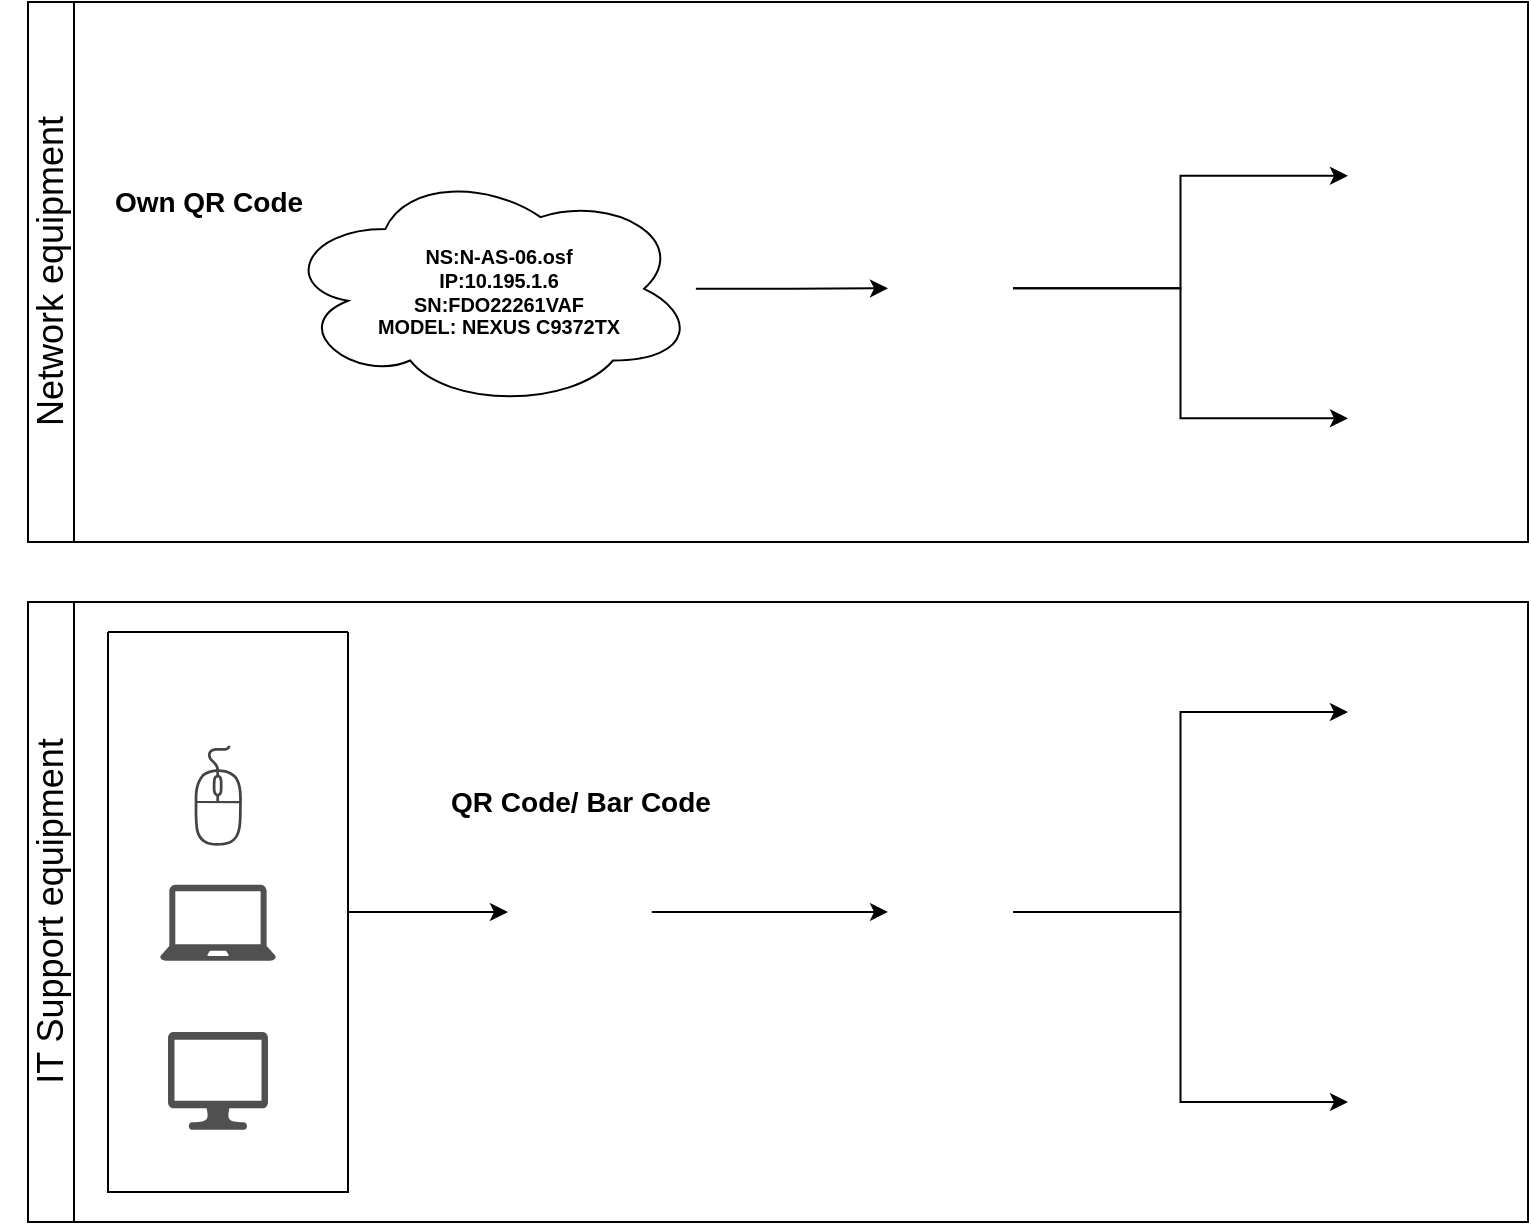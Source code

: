 <mxfile version="26.0.11">
  <diagram name="Page-1" id="aKcMdADWbk3QjUy3d-Sn">
    <mxGraphModel dx="1973" dy="661" grid="1" gridSize="10" guides="1" tooltips="1" connect="1" arrows="1" fold="1" page="1" pageScale="1" pageWidth="850" pageHeight="1100" math="0" shadow="0">
      <root>
        <mxCell id="0" />
        <mxCell id="1" parent="0" />
        <mxCell id="WQsHmFni7As7GpzmZdh4-21" value="&lt;h2&gt;&lt;span style=&quot;font-weight: 400; text-wrap-mode: nowrap;&quot;&gt;Network equipment&lt;/span&gt;&lt;/h2&gt;" style="swimlane;horizontal=0;whiteSpace=wrap;html=1;" vertex="1" parent="1">
          <mxGeometry x="-60" y="20" width="750" height="270" as="geometry" />
        </mxCell>
        <mxCell id="WQsHmFni7As7GpzmZdh4-3" value="" style="shape=image;html=1;verticalAlign=top;verticalLabelPosition=bottom;labelBackgroundColor=#ffffff;imageAspect=0;aspect=fixed;image=https://cdn0.iconfinder.com/data/icons/business-collection-2027/60/barcode-1-128.png" vertex="1" parent="WQsHmFni7As7GpzmZdh4-21">
          <mxGeometry x="54.06" y="111.88" width="71.87" height="71.87" as="geometry" />
        </mxCell>
        <mxCell id="WQsHmFni7As7GpzmZdh4-22" value="&lt;h4&gt;&lt;font style=&quot;font-size: 14px;&quot;&gt;Own QR Code&lt;/font&gt;&lt;/h4&gt;" style="text;html=1;align=center;verticalAlign=middle;resizable=0;points=[];autosize=1;strokeColor=none;fillColor=none;" vertex="1" parent="WQsHmFni7As7GpzmZdh4-21">
          <mxGeometry x="29.99" y="70" width="120" height="60" as="geometry" />
        </mxCell>
        <mxCell id="WQsHmFni7As7GpzmZdh4-17" value="" style="shape=image;html=1;verticalAlign=top;verticalLabelPosition=bottom;labelBackgroundColor=#ffffff;imageAspect=0;aspect=fixed;image=https://cdn0.iconfinder.com/data/icons/phosphor-fill-vol-3/256/microsoft-excel-logo-fill-128.png" vertex="1" parent="WQsHmFni7As7GpzmZdh4-21">
          <mxGeometry x="660" y="178.13" width="60" height="60" as="geometry" />
        </mxCell>
        <mxCell id="WQsHmFni7As7GpzmZdh4-12" value="" style="shape=image;html=1;verticalAlign=top;verticalLabelPosition=bottom;labelBackgroundColor=#ffffff;imageAspect=0;aspect=fixed;image=https://cdn1.iconfinder.com/data/icons/ionicons-fill-vol-2/512/logo-python-128.png" vertex="1" parent="WQsHmFni7As7GpzmZdh4-21">
          <mxGeometry x="430" y="111.88" width="62.5" height="62.5" as="geometry" />
        </mxCell>
        <mxCell id="WQsHmFni7As7GpzmZdh4-18" style="edgeStyle=orthogonalEdgeStyle;rounded=0;orthogonalLoop=1;jettySize=auto;html=1;entryX=0;entryY=0.5;entryDx=0;entryDy=0;" edge="1" parent="WQsHmFni7As7GpzmZdh4-21" source="WQsHmFni7As7GpzmZdh4-12" target="WQsHmFni7As7GpzmZdh4-17">
          <mxGeometry relative="1" as="geometry" />
        </mxCell>
        <mxCell id="WQsHmFni7As7GpzmZdh4-14" value="" style="shape=image;verticalLabelPosition=bottom;labelBackgroundColor=default;verticalAlign=top;aspect=fixed;imageAspect=0;image=https://archive.org/download/github.com-glpi-project-glpi_-_2019-09-23_08-18-36/cover.jpg;" vertex="1" parent="WQsHmFni7As7GpzmZdh4-21">
          <mxGeometry x="660" y="61.88" width="50" height="50" as="geometry" />
        </mxCell>
        <mxCell id="WQsHmFni7As7GpzmZdh4-15" style="edgeStyle=orthogonalEdgeStyle;rounded=0;orthogonalLoop=1;jettySize=auto;html=1;entryX=0;entryY=0.5;entryDx=0;entryDy=0;" edge="1" parent="WQsHmFni7As7GpzmZdh4-21" source="WQsHmFni7As7GpzmZdh4-12" target="WQsHmFni7As7GpzmZdh4-14">
          <mxGeometry relative="1" as="geometry" />
        </mxCell>
        <mxCell id="WQsHmFni7As7GpzmZdh4-19" value="" style="group" vertex="1" connectable="0" parent="WQsHmFni7As7GpzmZdh4-21">
          <mxGeometry x="120" y="83.13" width="240" height="120" as="geometry" />
        </mxCell>
        <mxCell id="WQsHmFni7As7GpzmZdh4-5" value="&lt;h5&gt;&lt;font&gt;NS:N-AS-06.osf&lt;br&gt;&lt;/font&gt;&lt;font&gt;IP:10.195.1.6&lt;br&gt;&lt;/font&gt;&lt;font&gt;SN:FDO22261VAF&lt;br&gt;&lt;/font&gt;&lt;font&gt;MODEL: NEXUS C9372TX&lt;/font&gt;&lt;/h5&gt;" style="text;html=1;align=center;verticalAlign=middle;resizable=0;points=[];autosize=1;strokeColor=none;fillColor=none;" vertex="1" parent="WQsHmFni7As7GpzmZdh4-19">
          <mxGeometry x="44.529" y="16.85" width="140" height="90" as="geometry" />
        </mxCell>
        <mxCell id="WQsHmFni7As7GpzmZdh4-7" value="" style="ellipse;shape=cloud;whiteSpace=wrap;html=1;fillColor=none;movable=1;resizable=1;rotatable=1;deletable=1;editable=1;locked=0;connectable=1;" vertex="1" parent="WQsHmFni7As7GpzmZdh4-19">
          <mxGeometry x="6.88" y="0.56" width="207.059" height="119.44" as="geometry" />
        </mxCell>
        <mxCell id="WQsHmFni7As7GpzmZdh4-23" style="edgeStyle=orthogonalEdgeStyle;rounded=0;orthogonalLoop=1;jettySize=auto;html=1;" edge="1" parent="WQsHmFni7As7GpzmZdh4-21" source="WQsHmFni7As7GpzmZdh4-7" target="WQsHmFni7As7GpzmZdh4-12">
          <mxGeometry relative="1" as="geometry" />
        </mxCell>
        <mxCell id="WQsHmFni7As7GpzmZdh4-24" value="&lt;h2&gt;&lt;span style=&quot;font-weight: 400; text-wrap-mode: nowrap;&quot;&gt;IT Support equipment&lt;/span&gt;&lt;/h2&gt;" style="swimlane;horizontal=0;whiteSpace=wrap;html=1;" vertex="1" parent="1">
          <mxGeometry x="-60" y="320" width="750" height="310" as="geometry" />
        </mxCell>
        <mxCell id="WQsHmFni7As7GpzmZdh4-43" style="edgeStyle=orthogonalEdgeStyle;rounded=0;orthogonalLoop=1;jettySize=auto;html=1;entryX=0;entryY=0.5;entryDx=0;entryDy=0;" edge="1" parent="WQsHmFni7As7GpzmZdh4-24" source="WQsHmFni7As7GpzmZdh4-25" target="WQsHmFni7As7GpzmZdh4-28">
          <mxGeometry relative="1" as="geometry" />
        </mxCell>
        <mxCell id="WQsHmFni7As7GpzmZdh4-25" value="" style="shape=image;html=1;verticalAlign=top;verticalLabelPosition=bottom;labelBackgroundColor=#ffffff;imageAspect=0;aspect=fixed;image=https://cdn0.iconfinder.com/data/icons/business-collection-2027/60/barcode-1-128.png" vertex="1" parent="WQsHmFni7As7GpzmZdh4-24">
          <mxGeometry x="240" y="119.06" width="71.87" height="71.87" as="geometry" />
        </mxCell>
        <mxCell id="WQsHmFni7As7GpzmZdh4-26" value="&lt;h4&gt;&lt;font style=&quot;font-size: 14px;&quot;&gt;QR Code/ Bar Code&lt;/font&gt;&lt;/h4&gt;" style="text;html=1;align=center;verticalAlign=middle;resizable=0;points=[];autosize=1;strokeColor=none;fillColor=none;" vertex="1" parent="WQsHmFni7As7GpzmZdh4-24">
          <mxGeometry x="200.94" y="70" width="150" height="60" as="geometry" />
        </mxCell>
        <mxCell id="WQsHmFni7As7GpzmZdh4-27" value="" style="shape=image;html=1;verticalAlign=top;verticalLabelPosition=bottom;labelBackgroundColor=#ffffff;imageAspect=0;aspect=fixed;image=https://cdn0.iconfinder.com/data/icons/phosphor-fill-vol-3/256/microsoft-excel-logo-fill-128.png" vertex="1" parent="WQsHmFni7As7GpzmZdh4-24">
          <mxGeometry x="660" y="220" width="60" height="60" as="geometry" />
        </mxCell>
        <mxCell id="WQsHmFni7As7GpzmZdh4-28" value="" style="shape=image;html=1;verticalAlign=top;verticalLabelPosition=bottom;labelBackgroundColor=#ffffff;imageAspect=0;aspect=fixed;image=https://cdn1.iconfinder.com/data/icons/ionicons-fill-vol-2/512/logo-python-128.png" vertex="1" parent="WQsHmFni7As7GpzmZdh4-24">
          <mxGeometry x="430" y="123.74" width="62.5" height="62.5" as="geometry" />
        </mxCell>
        <mxCell id="WQsHmFni7As7GpzmZdh4-29" style="edgeStyle=orthogonalEdgeStyle;rounded=0;orthogonalLoop=1;jettySize=auto;html=1;entryX=0;entryY=0.5;entryDx=0;entryDy=0;" edge="1" parent="WQsHmFni7As7GpzmZdh4-24" source="WQsHmFni7As7GpzmZdh4-28" target="WQsHmFni7As7GpzmZdh4-27">
          <mxGeometry relative="1" as="geometry" />
        </mxCell>
        <mxCell id="WQsHmFni7As7GpzmZdh4-30" value="" style="shape=image;verticalLabelPosition=bottom;labelBackgroundColor=default;verticalAlign=top;aspect=fixed;imageAspect=0;image=https://archive.org/download/github.com-glpi-project-glpi_-_2019-09-23_08-18-36/cover.jpg;" vertex="1" parent="WQsHmFni7As7GpzmZdh4-24">
          <mxGeometry x="660" y="30.0" width="50" height="50" as="geometry" />
        </mxCell>
        <mxCell id="WQsHmFni7As7GpzmZdh4-31" style="edgeStyle=orthogonalEdgeStyle;rounded=0;orthogonalLoop=1;jettySize=auto;html=1;entryX=0;entryY=0.5;entryDx=0;entryDy=0;" edge="1" parent="WQsHmFni7As7GpzmZdh4-24" source="WQsHmFni7As7GpzmZdh4-28" target="WQsHmFni7As7GpzmZdh4-30">
          <mxGeometry relative="1" as="geometry" />
        </mxCell>
        <mxCell id="WQsHmFni7As7GpzmZdh4-42" style="edgeStyle=orthogonalEdgeStyle;rounded=0;orthogonalLoop=1;jettySize=auto;html=1;entryX=0;entryY=0.5;entryDx=0;entryDy=0;" edge="1" parent="WQsHmFni7As7GpzmZdh4-24" source="WQsHmFni7As7GpzmZdh4-41" target="WQsHmFni7As7GpzmZdh4-25">
          <mxGeometry relative="1" as="geometry" />
        </mxCell>
        <mxCell id="WQsHmFni7As7GpzmZdh4-41" value="" style="swimlane;startSize=0;" vertex="1" parent="WQsHmFni7As7GpzmZdh4-24">
          <mxGeometry x="40" y="15" width="120" height="280" as="geometry" />
        </mxCell>
        <mxCell id="WQsHmFni7As7GpzmZdh4-40" value="" style="shape=image;html=1;verticalAlign=top;verticalLabelPosition=bottom;labelBackgroundColor=#ffffff;imageAspect=0;aspect=fixed;image=https://cdn1.iconfinder.com/data/icons/bootstrap-vol-3/16/keyboard-128.png" vertex="1" parent="WQsHmFni7As7GpzmZdh4-41">
          <mxGeometry x="28.5" width="53" height="53" as="geometry" />
        </mxCell>
        <mxCell id="WQsHmFni7As7GpzmZdh4-38" value="" style="sketch=0;pointerEvents=1;shadow=0;dashed=0;html=1;strokeColor=none;fillColor=#434445;aspect=fixed;labelPosition=center;verticalLabelPosition=bottom;verticalAlign=top;align=center;outlineConnect=0;shape=mxgraph.vvd.mouse;" vertex="1" parent="WQsHmFni7As7GpzmZdh4-41">
          <mxGeometry x="42.75" y="56.88" width="24.5" height="50" as="geometry" />
        </mxCell>
        <mxCell id="WQsHmFni7As7GpzmZdh4-36" value="" style="sketch=0;pointerEvents=1;shadow=0;dashed=0;html=1;strokeColor=none;fillColor=#505050;labelPosition=center;verticalLabelPosition=bottom;verticalAlign=top;outlineConnect=0;align=center;shape=mxgraph.office.devices.laptop;" vertex="1" parent="WQsHmFni7As7GpzmZdh4-41">
          <mxGeometry x="26" y="126.38" width="58" height="38" as="geometry" />
        </mxCell>
        <mxCell id="WQsHmFni7As7GpzmZdh4-37" value="" style="sketch=0;pointerEvents=1;shadow=0;dashed=0;html=1;strokeColor=none;fillColor=#505050;labelPosition=center;verticalLabelPosition=bottom;verticalAlign=top;outlineConnect=0;align=center;shape=mxgraph.office.devices.lcd_monitor;" vertex="1" parent="WQsHmFni7As7GpzmZdh4-41">
          <mxGeometry x="30" y="200" width="50" height="48.87" as="geometry" />
        </mxCell>
      </root>
    </mxGraphModel>
  </diagram>
</mxfile>
